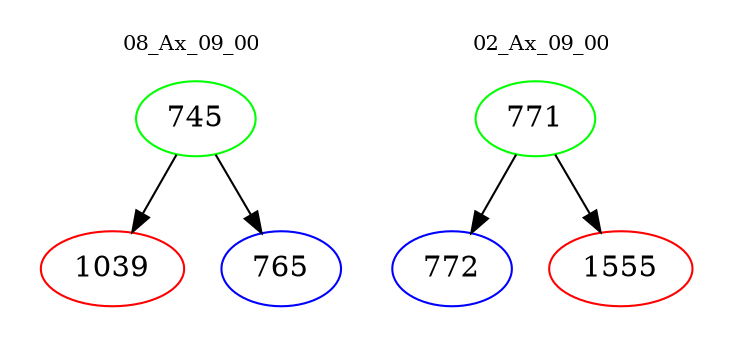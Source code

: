 digraph{
subgraph cluster_0 {
color = white
label = "08_Ax_09_00";
fontsize=10;
T0_745 [label="745", color="green"]
T0_745 -> T0_1039 [color="black"]
T0_1039 [label="1039", color="red"]
T0_745 -> T0_765 [color="black"]
T0_765 [label="765", color="blue"]
}
subgraph cluster_1 {
color = white
label = "02_Ax_09_00";
fontsize=10;
T1_771 [label="771", color="green"]
T1_771 -> T1_772 [color="black"]
T1_772 [label="772", color="blue"]
T1_771 -> T1_1555 [color="black"]
T1_1555 [label="1555", color="red"]
}
}
